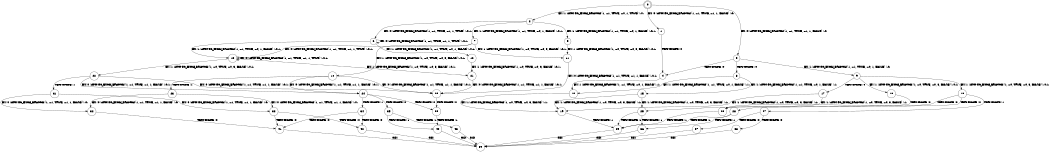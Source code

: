digraph BCG {
size = "7, 10.5";
center = TRUE;
node [shape = circle];
0 [peripheries = 2];
0 -> 1 [label = "EX !0 !ATOMIC_EXCH_BRANCH (1, +1, TRUE, +1, 1, FALSE) !:0:"];
0 -> 2 [label = "EX !1 !ATOMIC_EXCH_BRANCH (1, +1, TRUE, +0, 1, TRUE) !:0:"];
0 -> 3 [label = "EX !0 !ATOMIC_EXCH_BRANCH (1, +1, TRUE, +1, 1, FALSE) !:0:"];
1 -> 4 [label = "TERMINATE !0"];
2 -> 5 [label = "EX !1 !ATOMIC_EXCH_BRANCH (1, +1, TRUE, +0, 1, FALSE) !:0:1:"];
2 -> 6 [label = "EX !0 !ATOMIC_EXCH_BRANCH (1, +1, TRUE, +1, 1, TRUE) !:0:1:"];
2 -> 7 [label = "EX !1 !ATOMIC_EXCH_BRANCH (1, +1, TRUE, +0, 1, FALSE) !:0:1:"];
3 -> 4 [label = "TERMINATE !0"];
3 -> 8 [label = "TERMINATE !0"];
3 -> 9 [label = "EX !1 !ATOMIC_EXCH_BRANCH (1, +1, TRUE, +0, 1, FALSE) !:0:"];
4 -> 10 [label = "EX !1 !ATOMIC_EXCH_BRANCH (1, +1, TRUE, +0, 1, FALSE) !:1:"];
5 -> 11 [label = "EX !1 !ATOMIC_EXCH_BRANCH (1, +0, TRUE, +0, 3, FALSE) !:0:1:"];
6 -> 12 [label = "EX !1 !ATOMIC_EXCH_BRANCH (1, +1, TRUE, +0, 1, FALSE) !:0:1:"];
6 -> 13 [label = "EX !1 !ATOMIC_EXCH_BRANCH (1, +1, TRUE, +0, 1, FALSE) !:0:1:"];
6 -> 6 [label = "EX !0 !ATOMIC_EXCH_BRANCH (1, +1, TRUE, +1, 1, TRUE) !:0:1:"];
7 -> 11 [label = "EX !1 !ATOMIC_EXCH_BRANCH (1, +0, TRUE, +0, 3, FALSE) !:0:1:"];
7 -> 13 [label = "EX !0 !ATOMIC_EXCH_BRANCH (1, +1, TRUE, +1, 1, TRUE) !:0:1:"];
7 -> 14 [label = "EX !1 !ATOMIC_EXCH_BRANCH (1, +0, TRUE, +0, 3, FALSE) !:0:1:"];
8 -> 10 [label = "EX !1 !ATOMIC_EXCH_BRANCH (1, +1, TRUE, +0, 1, FALSE) !:1:"];
8 -> 15 [label = "EX !1 !ATOMIC_EXCH_BRANCH (1, +1, TRUE, +0, 1, FALSE) !:1:"];
9 -> 16 [label = "EX !1 !ATOMIC_EXCH_BRANCH (1, +0, TRUE, +0, 3, FALSE) !:0:1:"];
9 -> 17 [label = "TERMINATE !0"];
9 -> 18 [label = "EX !1 !ATOMIC_EXCH_BRANCH (1, +0, TRUE, +0, 3, FALSE) !:0:1:"];
10 -> 19 [label = "EX !1 !ATOMIC_EXCH_BRANCH (1, +0, TRUE, +0, 3, FALSE) !:1:"];
11 -> 20 [label = "EX !0 !ATOMIC_EXCH_BRANCH (1, +1, TRUE, +1, 1, FALSE) !:0:1:"];
12 -> 21 [label = "EX !1 !ATOMIC_EXCH_BRANCH (1, +0, TRUE, +0, 3, FALSE) !:0:1:"];
13 -> 21 [label = "EX !1 !ATOMIC_EXCH_BRANCH (1, +0, TRUE, +0, 3, FALSE) !:0:1:"];
13 -> 22 [label = "EX !1 !ATOMIC_EXCH_BRANCH (1, +0, TRUE, +0, 3, FALSE) !:0:1:"];
13 -> 13 [label = "EX !0 !ATOMIC_EXCH_BRANCH (1, +1, TRUE, +1, 1, TRUE) !:0:1:"];
14 -> 20 [label = "EX !0 !ATOMIC_EXCH_BRANCH (1, +1, TRUE, +1, 1, FALSE) !:0:1:"];
14 -> 23 [label = "TERMINATE !1"];
14 -> 24 [label = "EX !0 !ATOMIC_EXCH_BRANCH (1, +1, TRUE, +1, 1, FALSE) !:0:1:"];
15 -> 19 [label = "EX !1 !ATOMIC_EXCH_BRANCH (1, +0, TRUE, +0, 3, FALSE) !:1:"];
15 -> 25 [label = "EX !1 !ATOMIC_EXCH_BRANCH (1, +0, TRUE, +0, 3, FALSE) !:1:"];
16 -> 26 [label = "TERMINATE !0"];
17 -> 19 [label = "EX !1 !ATOMIC_EXCH_BRANCH (1, +0, TRUE, +0, 3, FALSE) !:1:"];
17 -> 25 [label = "EX !1 !ATOMIC_EXCH_BRANCH (1, +0, TRUE, +0, 3, FALSE) !:1:"];
18 -> 26 [label = "TERMINATE !0"];
18 -> 27 [label = "TERMINATE !1"];
18 -> 28 [label = "TERMINATE !0"];
19 -> 29 [label = "TERMINATE !1"];
20 -> 30 [label = "TERMINATE !0"];
21 -> 20 [label = "EX !0 !ATOMIC_EXCH_BRANCH (1, +1, TRUE, +1, 1, FALSE) !:0:1:"];
22 -> 20 [label = "EX !0 !ATOMIC_EXCH_BRANCH (1, +1, TRUE, +1, 1, FALSE) !:0:1:"];
22 -> 31 [label = "TERMINATE !1"];
22 -> 24 [label = "EX !0 !ATOMIC_EXCH_BRANCH (1, +1, TRUE, +1, 1, FALSE) !:0:1:"];
23 -> 32 [label = "EX !0 !ATOMIC_EXCH_BRANCH (1, +1, TRUE, +1, 1, FALSE) !:0:"];
23 -> 33 [label = "EX !0 !ATOMIC_EXCH_BRANCH (1, +1, TRUE, +1, 1, FALSE) !:0:"];
24 -> 30 [label = "TERMINATE !0"];
24 -> 34 [label = "TERMINATE !1"];
24 -> 35 [label = "TERMINATE !0"];
25 -> 29 [label = "TERMINATE !1"];
25 -> 36 [label = "TERMINATE !1"];
26 -> 29 [label = "TERMINATE !1"];
27 -> 37 [label = "TERMINATE !0"];
27 -> 38 [label = "TERMINATE !0"];
28 -> 29 [label = "TERMINATE !1"];
28 -> 36 [label = "TERMINATE !1"];
29 -> 39 [label = "exit"];
30 -> 40 [label = "TERMINATE !1"];
31 -> 32 [label = "EX !0 !ATOMIC_EXCH_BRANCH (1, +1, TRUE, +1, 1, FALSE) !:0:"];
31 -> 33 [label = "EX !0 !ATOMIC_EXCH_BRANCH (1, +1, TRUE, +1, 1, FALSE) !:0:"];
32 -> 41 [label = "TERMINATE !0"];
33 -> 41 [label = "TERMINATE !0"];
33 -> 42 [label = "TERMINATE !0"];
34 -> 41 [label = "TERMINATE !0"];
34 -> 42 [label = "TERMINATE !0"];
35 -> 40 [label = "TERMINATE !1"];
35 -> 43 [label = "TERMINATE !1"];
36 -> 39 [label = "exit"];
37 -> 39 [label = "exit"];
38 -> 39 [label = "exit"];
40 -> 39 [label = "exit"];
41 -> 39 [label = "exit"];
42 -> 39 [label = "exit"];
43 -> 39 [label = "exit"];
}
